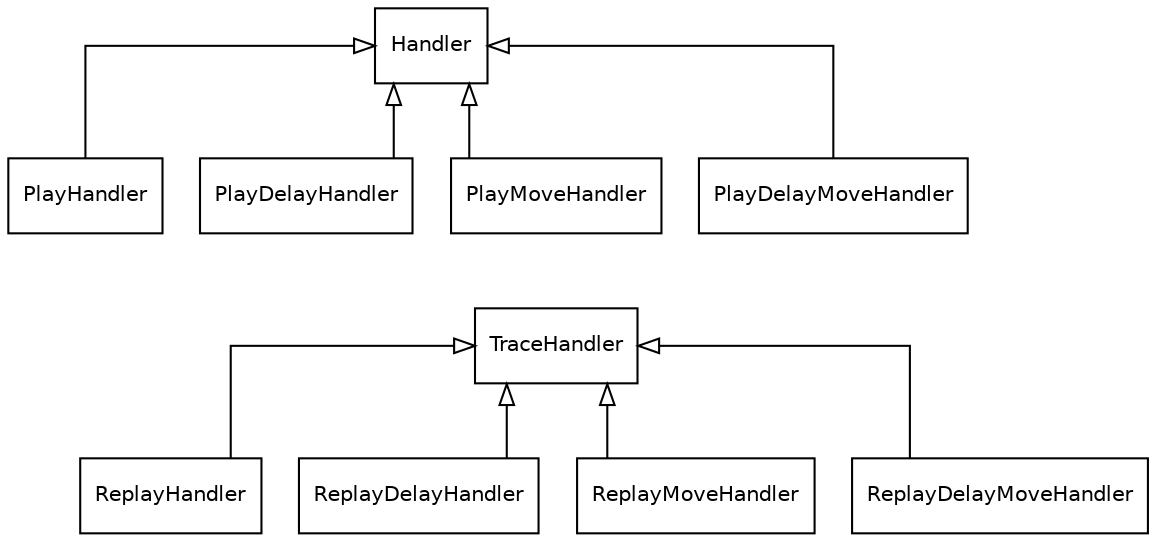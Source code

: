 digraph {
  splines=ortho
  concentrate=true
  rankdir=BT
  node [shape=box,fontname=Helvetica,fontsize=10,margin="0.1,0.01"]
  edge [arrowhead=empty]

  Handler [href="../classes/Handler/",target="_top"]
  PlayHandler [href="../classes/PlayHandler/",target="_top"]
  PlayDelayHandler [href="../classes/PlayDelayHandler/",target="_top"]
  PlayMoveHandler [href="../classes/PlayMoveHandler/",target="_top"]
  PlayDelayMoveHandler [href="../classes/PlayDelayMoveHandler/",target="_top"]

  TraceHandler [href="../classes/TraceHandler/",target="_top"]
  ReplayHandler [href="../classes/ReplayHandler/",target="_top"]
  ReplayDelayHandler [href="../classes/ReplayDelayHandler/",target="_top"]
  ReplayMoveHandler [href="../classes/ReplayMoveHandler/",target="_top"]
  ReplayDelayMoveHandler [href="../classes/ReplayDelayMoveHandler/",target="_top"]

  PlayHandler -> Handler
  PlayDelayHandler -> Handler
  PlayMoveHandler -> Handler
  PlayDelayMoveHandler -> Handler

  ReplayHandler -> TraceHandler
  ReplayDelayHandler -> TraceHandler
  ReplayMoveHandler -> TraceHandler
  ReplayDelayMoveHandler -> TraceHandler

  TraceHandler -> PlayMoveHandler [style=invis]
}
